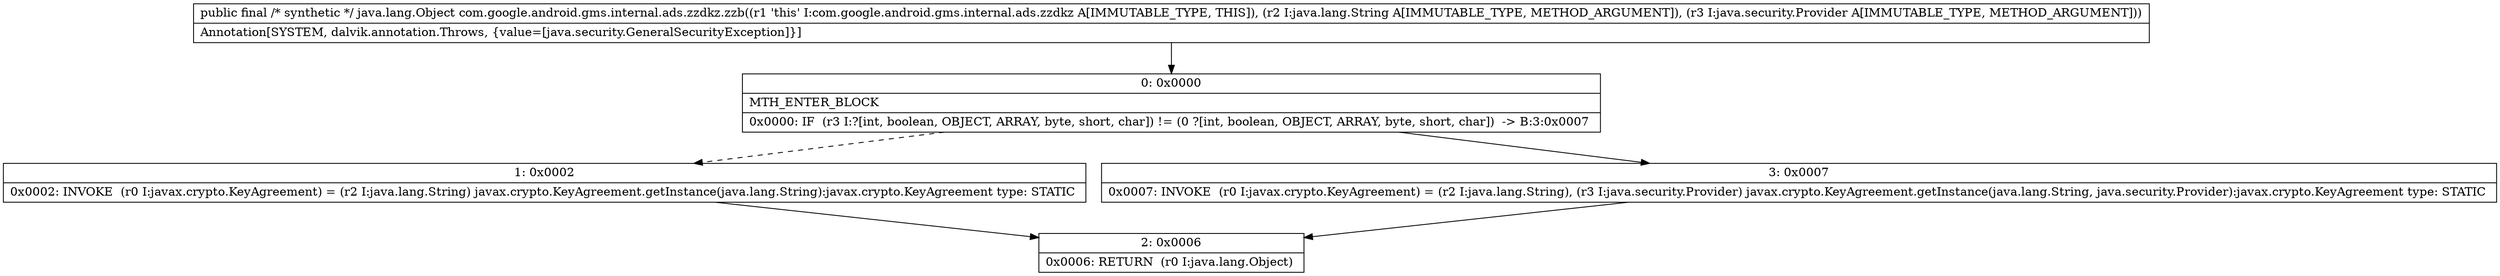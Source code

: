 digraph "CFG forcom.google.android.gms.internal.ads.zzdkz.zzb(Ljava\/lang\/String;Ljava\/security\/Provider;)Ljava\/lang\/Object;" {
Node_0 [shape=record,label="{0\:\ 0x0000|MTH_ENTER_BLOCK\l|0x0000: IF  (r3 I:?[int, boolean, OBJECT, ARRAY, byte, short, char]) != (0 ?[int, boolean, OBJECT, ARRAY, byte, short, char])  \-\> B:3:0x0007 \l}"];
Node_1 [shape=record,label="{1\:\ 0x0002|0x0002: INVOKE  (r0 I:javax.crypto.KeyAgreement) = (r2 I:java.lang.String) javax.crypto.KeyAgreement.getInstance(java.lang.String):javax.crypto.KeyAgreement type: STATIC \l}"];
Node_2 [shape=record,label="{2\:\ 0x0006|0x0006: RETURN  (r0 I:java.lang.Object) \l}"];
Node_3 [shape=record,label="{3\:\ 0x0007|0x0007: INVOKE  (r0 I:javax.crypto.KeyAgreement) = (r2 I:java.lang.String), (r3 I:java.security.Provider) javax.crypto.KeyAgreement.getInstance(java.lang.String, java.security.Provider):javax.crypto.KeyAgreement type: STATIC \l}"];
MethodNode[shape=record,label="{public final \/* synthetic *\/ java.lang.Object com.google.android.gms.internal.ads.zzdkz.zzb((r1 'this' I:com.google.android.gms.internal.ads.zzdkz A[IMMUTABLE_TYPE, THIS]), (r2 I:java.lang.String A[IMMUTABLE_TYPE, METHOD_ARGUMENT]), (r3 I:java.security.Provider A[IMMUTABLE_TYPE, METHOD_ARGUMENT]))  | Annotation[SYSTEM, dalvik.annotation.Throws, \{value=[java.security.GeneralSecurityException]\}]\l}"];
MethodNode -> Node_0;
Node_0 -> Node_1[style=dashed];
Node_0 -> Node_3;
Node_1 -> Node_2;
Node_3 -> Node_2;
}

